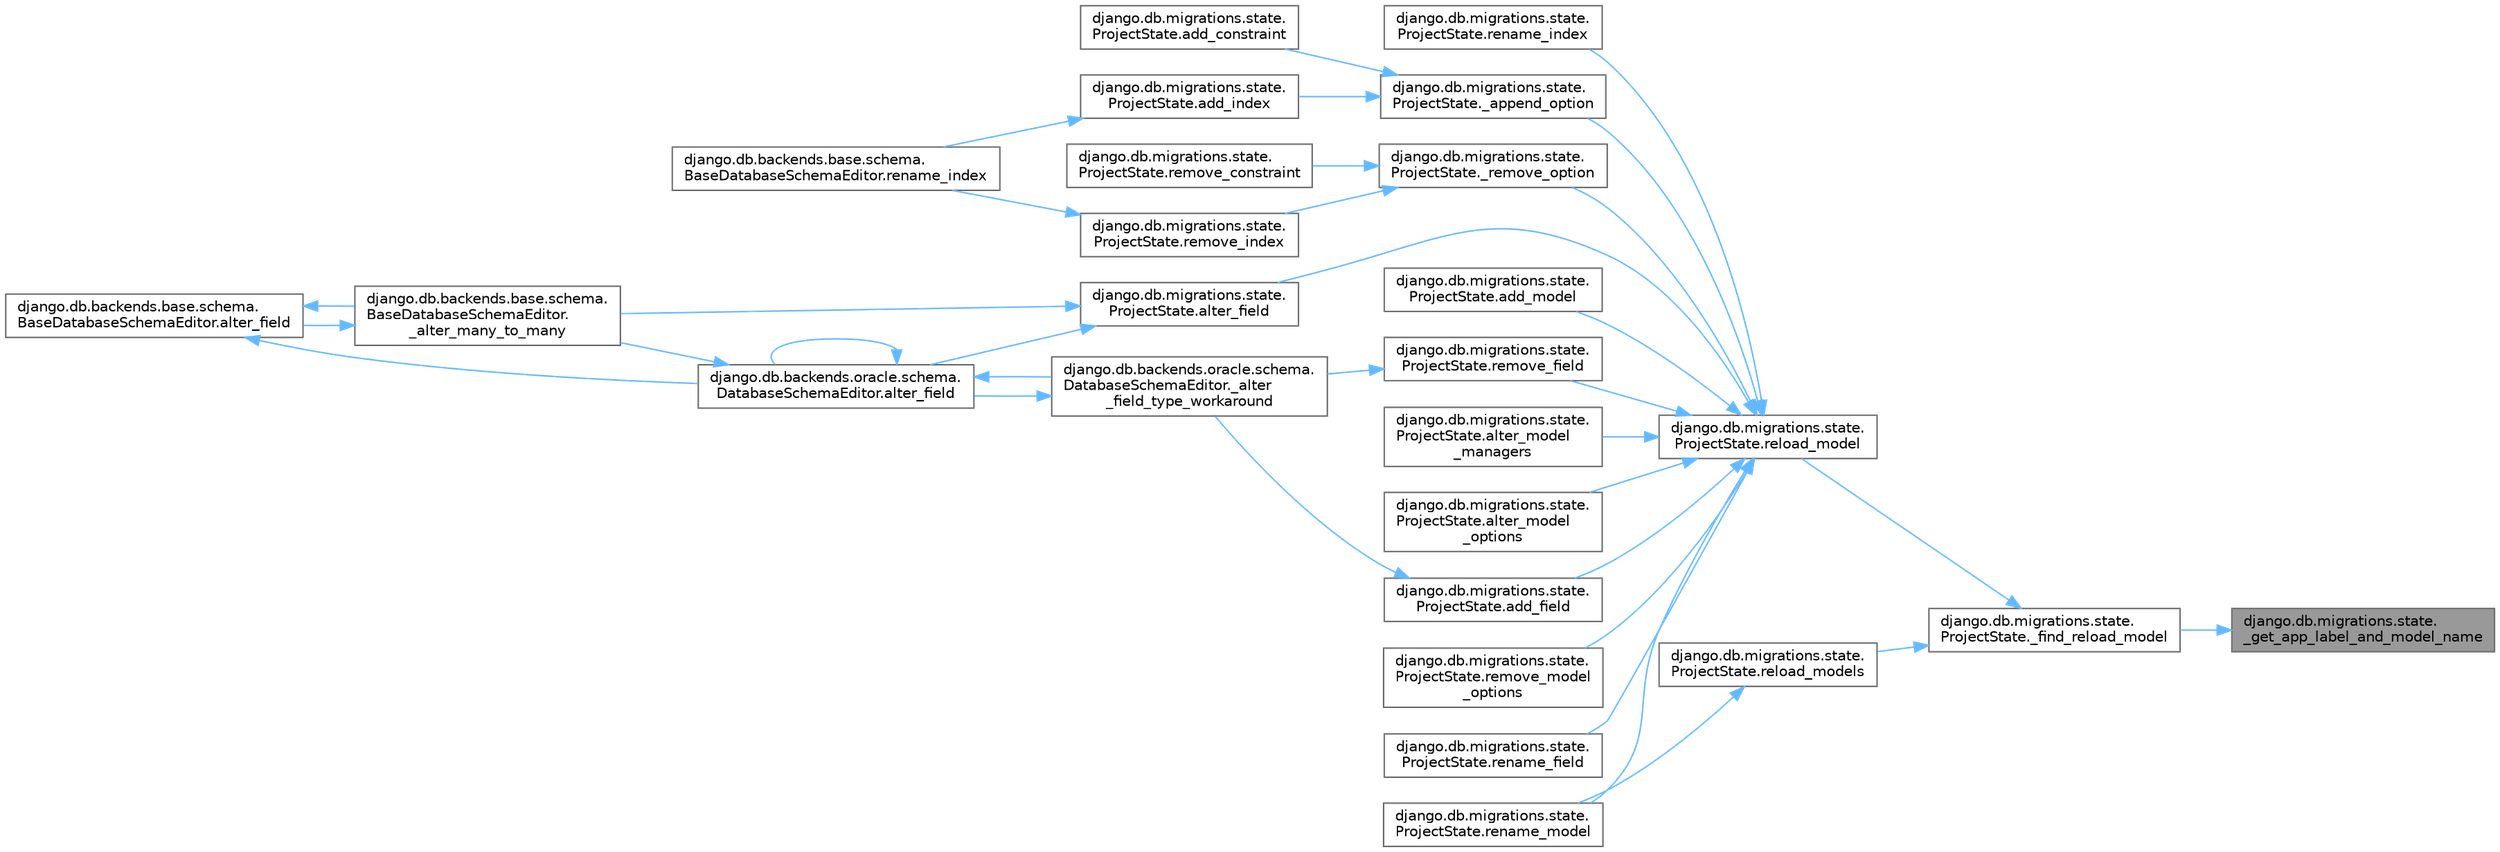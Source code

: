 digraph "django.db.migrations.state._get_app_label_and_model_name"
{
 // LATEX_PDF_SIZE
  bgcolor="transparent";
  edge [fontname=Helvetica,fontsize=10,labelfontname=Helvetica,labelfontsize=10];
  node [fontname=Helvetica,fontsize=10,shape=box,height=0.2,width=0.4];
  rankdir="RL";
  Node1 [id="Node000001",label="django.db.migrations.state.\l_get_app_label_and_model_name",height=0.2,width=0.4,color="gray40", fillcolor="grey60", style="filled", fontcolor="black",tooltip=" "];
  Node1 -> Node2 [id="edge1_Node000001_Node000002",dir="back",color="steelblue1",style="solid",tooltip=" "];
  Node2 [id="Node000002",label="django.db.migrations.state.\lProjectState._find_reload_model",height=0.2,width=0.4,color="grey40", fillcolor="white", style="filled",URL="$classdjango_1_1db_1_1migrations_1_1state_1_1_project_state.html#a782fc6ac596d2c06dac72d3db2033e09",tooltip=" "];
  Node2 -> Node3 [id="edge2_Node000002_Node000003",dir="back",color="steelblue1",style="solid",tooltip=" "];
  Node3 [id="Node000003",label="django.db.migrations.state.\lProjectState.reload_model",height=0.2,width=0.4,color="grey40", fillcolor="white", style="filled",URL="$classdjango_1_1db_1_1migrations_1_1state_1_1_project_state.html#a63b9c4c74e5f04f26eb04b2b86d7551f",tooltip=" "];
  Node3 -> Node4 [id="edge3_Node000003_Node000004",dir="back",color="steelblue1",style="solid",tooltip=" "];
  Node4 [id="Node000004",label="django.db.migrations.state.\lProjectState._append_option",height=0.2,width=0.4,color="grey40", fillcolor="white", style="filled",URL="$classdjango_1_1db_1_1migrations_1_1state_1_1_project_state.html#ab160c43340b7b1a450dbac432401caa7",tooltip=" "];
  Node4 -> Node5 [id="edge4_Node000004_Node000005",dir="back",color="steelblue1",style="solid",tooltip=" "];
  Node5 [id="Node000005",label="django.db.migrations.state.\lProjectState.add_constraint",height=0.2,width=0.4,color="grey40", fillcolor="white", style="filled",URL="$classdjango_1_1db_1_1migrations_1_1state_1_1_project_state.html#abb3bd8cedef04a580ae62242b006e709",tooltip=" "];
  Node4 -> Node6 [id="edge5_Node000004_Node000006",dir="back",color="steelblue1",style="solid",tooltip=" "];
  Node6 [id="Node000006",label="django.db.migrations.state.\lProjectState.add_index",height=0.2,width=0.4,color="grey40", fillcolor="white", style="filled",URL="$classdjango_1_1db_1_1migrations_1_1state_1_1_project_state.html#ac66c75e82d2bd4d95602959082d32d90",tooltip=" "];
  Node6 -> Node7 [id="edge6_Node000006_Node000007",dir="back",color="steelblue1",style="solid",tooltip=" "];
  Node7 [id="Node000007",label="django.db.backends.base.schema.\lBaseDatabaseSchemaEditor.rename_index",height=0.2,width=0.4,color="grey40", fillcolor="white", style="filled",URL="$classdjango_1_1db_1_1backends_1_1base_1_1schema_1_1_base_database_schema_editor.html#a8e3b9af9743243db37771266a61f11e2",tooltip=" "];
  Node3 -> Node8 [id="edge7_Node000003_Node000008",dir="back",color="steelblue1",style="solid",tooltip=" "];
  Node8 [id="Node000008",label="django.db.migrations.state.\lProjectState._remove_option",height=0.2,width=0.4,color="grey40", fillcolor="white", style="filled",URL="$classdjango_1_1db_1_1migrations_1_1state_1_1_project_state.html#a775e9bbdc240c1355118c3a69f78aaaf",tooltip=" "];
  Node8 -> Node9 [id="edge8_Node000008_Node000009",dir="back",color="steelblue1",style="solid",tooltip=" "];
  Node9 [id="Node000009",label="django.db.migrations.state.\lProjectState.remove_constraint",height=0.2,width=0.4,color="grey40", fillcolor="white", style="filled",URL="$classdjango_1_1db_1_1migrations_1_1state_1_1_project_state.html#a5a9d01bf55746e4d9481edca972db623",tooltip=" "];
  Node8 -> Node10 [id="edge9_Node000008_Node000010",dir="back",color="steelblue1",style="solid",tooltip=" "];
  Node10 [id="Node000010",label="django.db.migrations.state.\lProjectState.remove_index",height=0.2,width=0.4,color="grey40", fillcolor="white", style="filled",URL="$classdjango_1_1db_1_1migrations_1_1state_1_1_project_state.html#af7034c646615057f806a49a19179e4e6",tooltip=" "];
  Node10 -> Node7 [id="edge10_Node000010_Node000007",dir="back",color="steelblue1",style="solid",tooltip=" "];
  Node3 -> Node11 [id="edge11_Node000003_Node000011",dir="back",color="steelblue1",style="solid",tooltip=" "];
  Node11 [id="Node000011",label="django.db.migrations.state.\lProjectState.add_field",height=0.2,width=0.4,color="grey40", fillcolor="white", style="filled",URL="$classdjango_1_1db_1_1migrations_1_1state_1_1_project_state.html#a05867e83b921067934002ceac52dcbe4",tooltip=" "];
  Node11 -> Node12 [id="edge12_Node000011_Node000012",dir="back",color="steelblue1",style="solid",tooltip=" "];
  Node12 [id="Node000012",label="django.db.backends.oracle.schema.\lDatabaseSchemaEditor._alter\l_field_type_workaround",height=0.2,width=0.4,color="grey40", fillcolor="white", style="filled",URL="$classdjango_1_1db_1_1backends_1_1oracle_1_1schema_1_1_database_schema_editor.html#a78bc314f7e1030c1ef072c72a185ebd5",tooltip=" "];
  Node12 -> Node13 [id="edge13_Node000012_Node000013",dir="back",color="steelblue1",style="solid",tooltip=" "];
  Node13 [id="Node000013",label="django.db.backends.oracle.schema.\lDatabaseSchemaEditor.alter_field",height=0.2,width=0.4,color="grey40", fillcolor="white", style="filled",URL="$classdjango_1_1db_1_1backends_1_1oracle_1_1schema_1_1_database_schema_editor.html#abeddc040d6a7af1ca57aee72ee85784f",tooltip=" "];
  Node13 -> Node12 [id="edge14_Node000013_Node000012",dir="back",color="steelblue1",style="solid",tooltip=" "];
  Node13 -> Node14 [id="edge15_Node000013_Node000014",dir="back",color="steelblue1",style="solid",tooltip=" "];
  Node14 [id="Node000014",label="django.db.backends.base.schema.\lBaseDatabaseSchemaEditor.\l_alter_many_to_many",height=0.2,width=0.4,color="grey40", fillcolor="white", style="filled",URL="$classdjango_1_1db_1_1backends_1_1base_1_1schema_1_1_base_database_schema_editor.html#a9774e6eb9ebfca5a149ac43b84a5ce33",tooltip=" "];
  Node14 -> Node15 [id="edge16_Node000014_Node000015",dir="back",color="steelblue1",style="solid",tooltip=" "];
  Node15 [id="Node000015",label="django.db.backends.base.schema.\lBaseDatabaseSchemaEditor.alter_field",height=0.2,width=0.4,color="grey40", fillcolor="white", style="filled",URL="$classdjango_1_1db_1_1backends_1_1base_1_1schema_1_1_base_database_schema_editor.html#ab1e8119bc95148d911edd2b67ff9f6bd",tooltip=" "];
  Node15 -> Node14 [id="edge17_Node000015_Node000014",dir="back",color="steelblue1",style="solid",tooltip=" "];
  Node15 -> Node13 [id="edge18_Node000015_Node000013",dir="back",color="steelblue1",style="solid",tooltip=" "];
  Node13 -> Node13 [id="edge19_Node000013_Node000013",dir="back",color="steelblue1",style="solid",tooltip=" "];
  Node3 -> Node16 [id="edge20_Node000003_Node000016",dir="back",color="steelblue1",style="solid",tooltip=" "];
  Node16 [id="Node000016",label="django.db.migrations.state.\lProjectState.add_model",height=0.2,width=0.4,color="grey40", fillcolor="white", style="filled",URL="$classdjango_1_1db_1_1migrations_1_1state_1_1_project_state.html#a2e8c5be145cf53006522f33c9086bfe3",tooltip=" "];
  Node3 -> Node17 [id="edge21_Node000003_Node000017",dir="back",color="steelblue1",style="solid",tooltip=" "];
  Node17 [id="Node000017",label="django.db.migrations.state.\lProjectState.alter_field",height=0.2,width=0.4,color="grey40", fillcolor="white", style="filled",URL="$classdjango_1_1db_1_1migrations_1_1state_1_1_project_state.html#a93a8146435cbda7708078fe2afca98b3",tooltip=" "];
  Node17 -> Node14 [id="edge22_Node000017_Node000014",dir="back",color="steelblue1",style="solid",tooltip=" "];
  Node17 -> Node13 [id="edge23_Node000017_Node000013",dir="back",color="steelblue1",style="solid",tooltip=" "];
  Node3 -> Node18 [id="edge24_Node000003_Node000018",dir="back",color="steelblue1",style="solid",tooltip=" "];
  Node18 [id="Node000018",label="django.db.migrations.state.\lProjectState.alter_model\l_managers",height=0.2,width=0.4,color="grey40", fillcolor="white", style="filled",URL="$classdjango_1_1db_1_1migrations_1_1state_1_1_project_state.html#a855ef2f950fdad652a4c6215d5b078c3",tooltip=" "];
  Node3 -> Node19 [id="edge25_Node000003_Node000019",dir="back",color="steelblue1",style="solid",tooltip=" "];
  Node19 [id="Node000019",label="django.db.migrations.state.\lProjectState.alter_model\l_options",height=0.2,width=0.4,color="grey40", fillcolor="white", style="filled",URL="$classdjango_1_1db_1_1migrations_1_1state_1_1_project_state.html#ac7bca356984e2880bf15c74a93fbcc3e",tooltip=" "];
  Node3 -> Node20 [id="edge26_Node000003_Node000020",dir="back",color="steelblue1",style="solid",tooltip=" "];
  Node20 [id="Node000020",label="django.db.migrations.state.\lProjectState.remove_field",height=0.2,width=0.4,color="grey40", fillcolor="white", style="filled",URL="$classdjango_1_1db_1_1migrations_1_1state_1_1_project_state.html#af3db44ceff72f96fa1dfeb408af5700e",tooltip=" "];
  Node20 -> Node12 [id="edge27_Node000020_Node000012",dir="back",color="steelblue1",style="solid",tooltip=" "];
  Node3 -> Node21 [id="edge28_Node000003_Node000021",dir="back",color="steelblue1",style="solid",tooltip=" "];
  Node21 [id="Node000021",label="django.db.migrations.state.\lProjectState.remove_model\l_options",height=0.2,width=0.4,color="grey40", fillcolor="white", style="filled",URL="$classdjango_1_1db_1_1migrations_1_1state_1_1_project_state.html#ac763572c9409ff32918ff4cfbee4118e",tooltip=" "];
  Node3 -> Node22 [id="edge29_Node000003_Node000022",dir="back",color="steelblue1",style="solid",tooltip=" "];
  Node22 [id="Node000022",label="django.db.migrations.state.\lProjectState.rename_field",height=0.2,width=0.4,color="grey40", fillcolor="white", style="filled",URL="$classdjango_1_1db_1_1migrations_1_1state_1_1_project_state.html#a7c3257f6f256429ef201e56e0251923d",tooltip=" "];
  Node3 -> Node23 [id="edge30_Node000003_Node000023",dir="back",color="steelblue1",style="solid",tooltip=" "];
  Node23 [id="Node000023",label="django.db.migrations.state.\lProjectState.rename_index",height=0.2,width=0.4,color="grey40", fillcolor="white", style="filled",URL="$classdjango_1_1db_1_1migrations_1_1state_1_1_project_state.html#a85e3f5e898b29ae9d4b83154d097ab10",tooltip=" "];
  Node3 -> Node24 [id="edge31_Node000003_Node000024",dir="back",color="steelblue1",style="solid",tooltip=" "];
  Node24 [id="Node000024",label="django.db.migrations.state.\lProjectState.rename_model",height=0.2,width=0.4,color="grey40", fillcolor="white", style="filled",URL="$classdjango_1_1db_1_1migrations_1_1state_1_1_project_state.html#a0bf710eecfdd37944cbedf11d128bcec",tooltip=" "];
  Node2 -> Node25 [id="edge32_Node000002_Node000025",dir="back",color="steelblue1",style="solid",tooltip=" "];
  Node25 [id="Node000025",label="django.db.migrations.state.\lProjectState.reload_models",height=0.2,width=0.4,color="grey40", fillcolor="white", style="filled",URL="$classdjango_1_1db_1_1migrations_1_1state_1_1_project_state.html#a71849b3a38a4576b36f0fad3e35e7934",tooltip=" "];
  Node25 -> Node24 [id="edge33_Node000025_Node000024",dir="back",color="steelblue1",style="solid",tooltip=" "];
}

